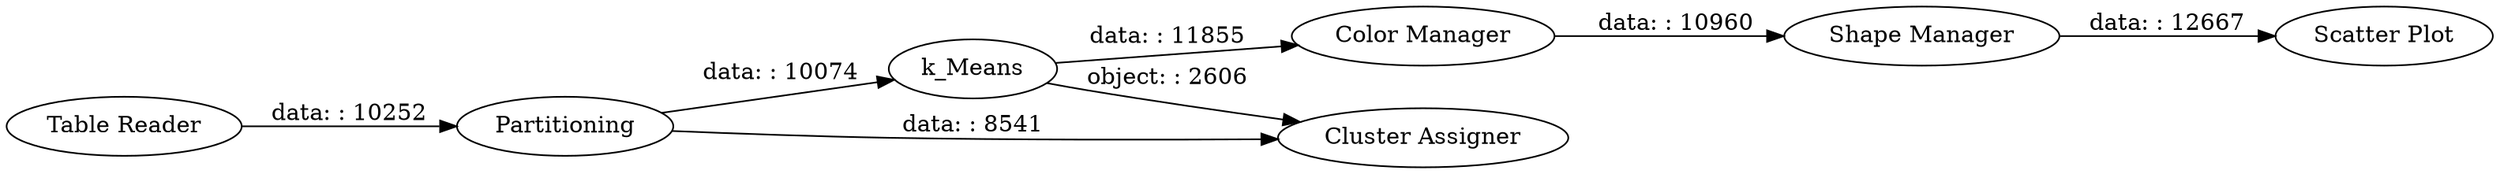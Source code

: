 digraph {
	"-7391276821214675646_5" [label="Scatter Plot"]
	"-7391276821214675646_2" [label=Partitioning]
	"-7391276821214675646_3" [label=k_Means]
	"-7391276821214675646_4" [label="Cluster Assigner"]
	"-7391276821214675646_6" [label="Color Manager"]
	"-7391276821214675646_7" [label="Shape Manager"]
	"-7391276821214675646_1" [label="Table Reader"]
	"-7391276821214675646_6" -> "-7391276821214675646_7" [label="data: : 10960"]
	"-7391276821214675646_2" -> "-7391276821214675646_3" [label="data: : 10074"]
	"-7391276821214675646_3" -> "-7391276821214675646_6" [label="data: : 11855"]
	"-7391276821214675646_3" -> "-7391276821214675646_4" [label="object: : 2606"]
	"-7391276821214675646_7" -> "-7391276821214675646_5" [label="data: : 12667"]
	"-7391276821214675646_1" -> "-7391276821214675646_2" [label="data: : 10252"]
	"-7391276821214675646_2" -> "-7391276821214675646_4" [label="data: : 8541"]
	rankdir=LR
}
